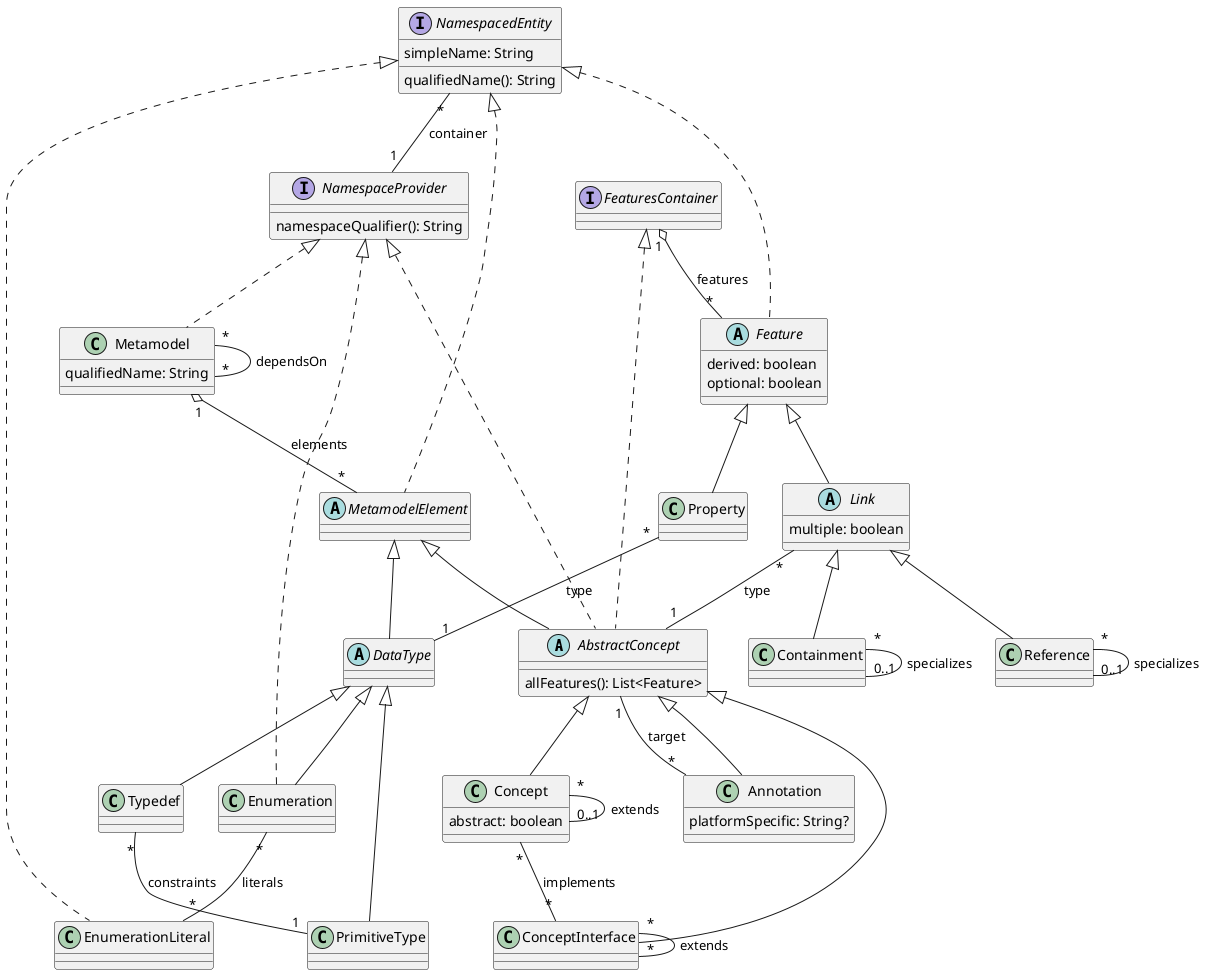 @startuml


abstract class AbstractConcept extends MetamodelElement implements FeaturesContainer, NamespaceProvider {
  allFeatures(): List<Feature>
}

class Annotation extends AbstractConcept {
  platformSpecific: String?
}

class Concept extends AbstractConcept {
  abstract: boolean
}

class ConceptInterface extends AbstractConcept

class Containment extends Link

abstract class DataType extends MetamodelElement

abstract class Feature implements NamespacedEntity {
  derived: boolean
  optional: boolean
}

interface FeaturesContainer

abstract class Link extends Feature {
  multiple: boolean
}

class Metamodel implements NamespaceProvider {
  qualifiedName: String
}

abstract class MetamodelElement implements NamespacedEntity

interface NamespaceProvider {
  namespaceQualifier(): String
}

interface NamespacedEntity {
  simpleName: String
  qualifiedName(): String
}

class PrimitiveType extends DataType

class Property extends Feature

class Reference extends Link

class Enumeration extends DataType implements NamespaceProvider

class EnumerationLiteral implements NamespacedEntity

class Typedef extends DataType


' relations:

Annotation "*" -- "1" AbstractConcept: target

Concept "*" -- "0..1" Concept: extends
Concept "*" -- "*" ConceptInterface: implements

ConceptInterface "*" -- "*" ConceptInterface: extends

Containment "*" -- "0..1" Containment: specializes

FeaturesContainer "1" o-- "*" Feature: features

Link "*" -- "1" AbstractConcept: type

Metamodel "1" o-- "*" MetamodelElement: elements
Metamodel "*" -- "*" Metamodel: dependsOn

NamespacedEntity "*" -- "1" NamespaceProvider: container

Property "*" -- "1" DataType: type

Reference "*" -- "0..1" Reference: specializes

Enumeration "*" -- "*" EnumerationLiteral: literals

Typedef "*" -- "1" PrimitiveType: constraints



@enduml
